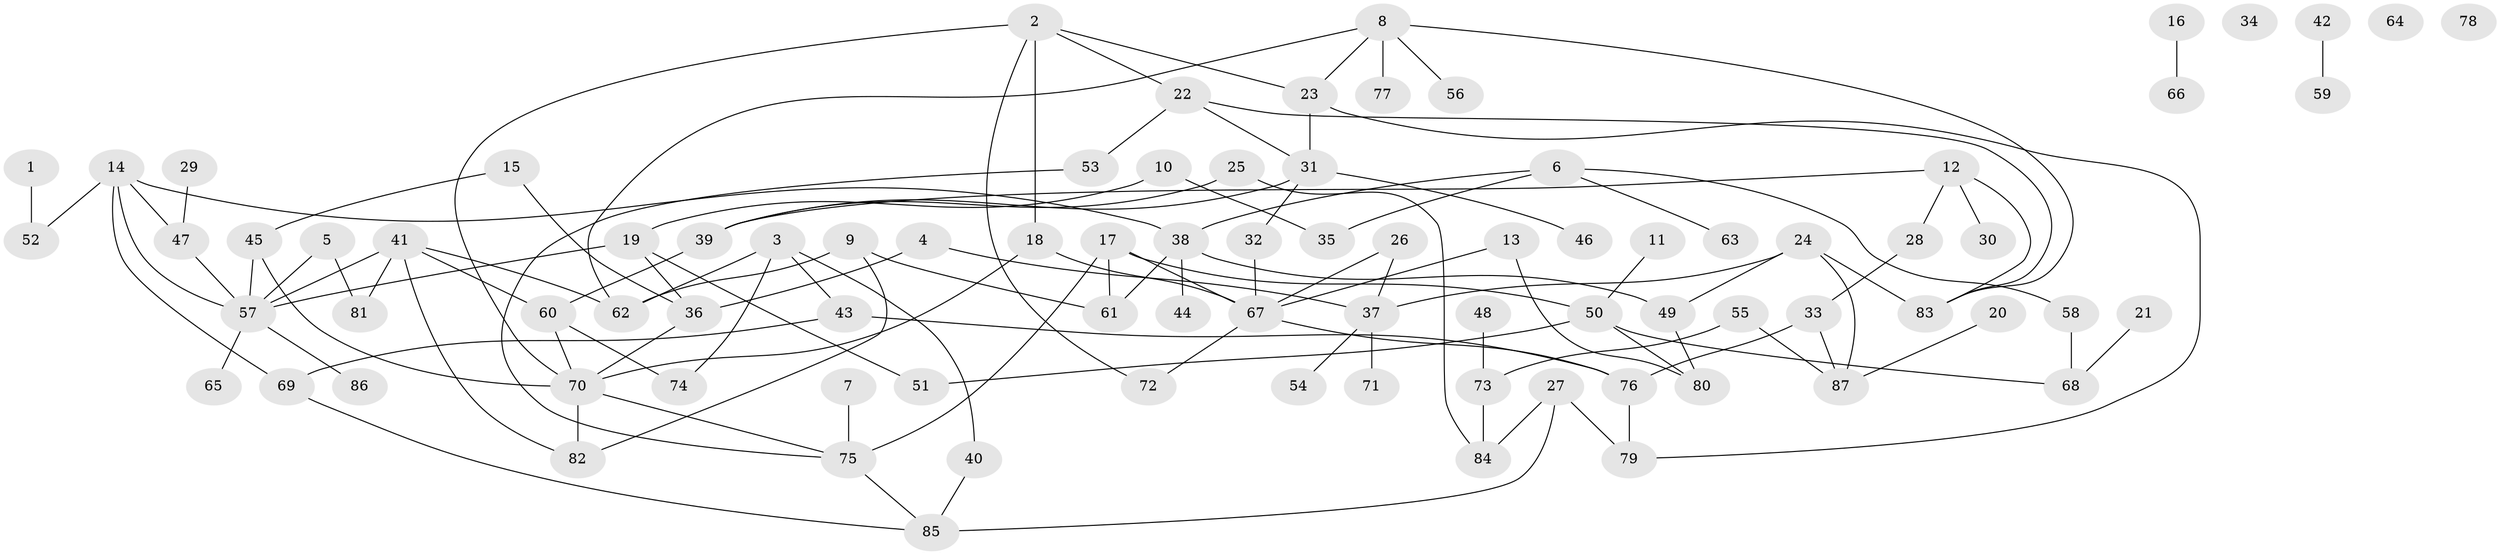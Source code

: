 // coarse degree distribution, {5: 0.06666666666666667, 6: 0.13333333333333333, 9: 0.03333333333333333, 4: 0.3, 3: 0.23333333333333334, 2: 0.2, 8: 0.03333333333333333}
// Generated by graph-tools (version 1.1) at 2025/48/03/04/25 22:48:16]
// undirected, 87 vertices, 119 edges
graph export_dot {
  node [color=gray90,style=filled];
  1;
  2;
  3;
  4;
  5;
  6;
  7;
  8;
  9;
  10;
  11;
  12;
  13;
  14;
  15;
  16;
  17;
  18;
  19;
  20;
  21;
  22;
  23;
  24;
  25;
  26;
  27;
  28;
  29;
  30;
  31;
  32;
  33;
  34;
  35;
  36;
  37;
  38;
  39;
  40;
  41;
  42;
  43;
  44;
  45;
  46;
  47;
  48;
  49;
  50;
  51;
  52;
  53;
  54;
  55;
  56;
  57;
  58;
  59;
  60;
  61;
  62;
  63;
  64;
  65;
  66;
  67;
  68;
  69;
  70;
  71;
  72;
  73;
  74;
  75;
  76;
  77;
  78;
  79;
  80;
  81;
  82;
  83;
  84;
  85;
  86;
  87;
  1 -- 52;
  2 -- 18;
  2 -- 22;
  2 -- 23;
  2 -- 70;
  2 -- 72;
  3 -- 40;
  3 -- 43;
  3 -- 62;
  3 -- 74;
  4 -- 36;
  4 -- 37;
  5 -- 57;
  5 -- 81;
  6 -- 35;
  6 -- 38;
  6 -- 58;
  6 -- 63;
  7 -- 75;
  8 -- 23;
  8 -- 56;
  8 -- 62;
  8 -- 77;
  8 -- 83;
  9 -- 61;
  9 -- 62;
  9 -- 82;
  10 -- 19;
  10 -- 35;
  11 -- 50;
  12 -- 28;
  12 -- 30;
  12 -- 39;
  12 -- 83;
  13 -- 67;
  13 -- 80;
  14 -- 38;
  14 -- 47;
  14 -- 52;
  14 -- 57;
  14 -- 69;
  15 -- 36;
  15 -- 45;
  16 -- 66;
  17 -- 50;
  17 -- 61;
  17 -- 67;
  17 -- 75;
  18 -- 67;
  18 -- 70;
  19 -- 36;
  19 -- 51;
  19 -- 57;
  20 -- 87;
  21 -- 68;
  22 -- 31;
  22 -- 53;
  22 -- 83;
  23 -- 31;
  23 -- 79;
  24 -- 37;
  24 -- 49;
  24 -- 83;
  24 -- 87;
  25 -- 39;
  25 -- 84;
  26 -- 37;
  26 -- 67;
  27 -- 79;
  27 -- 84;
  27 -- 85;
  28 -- 33;
  29 -- 47;
  31 -- 32;
  31 -- 39;
  31 -- 46;
  32 -- 67;
  33 -- 76;
  33 -- 87;
  36 -- 70;
  37 -- 54;
  37 -- 71;
  38 -- 44;
  38 -- 49;
  38 -- 61;
  39 -- 60;
  40 -- 85;
  41 -- 57;
  41 -- 60;
  41 -- 62;
  41 -- 81;
  41 -- 82;
  42 -- 59;
  43 -- 69;
  43 -- 76;
  45 -- 57;
  45 -- 70;
  47 -- 57;
  48 -- 73;
  49 -- 80;
  50 -- 51;
  50 -- 68;
  50 -- 80;
  53 -- 75;
  55 -- 73;
  55 -- 87;
  57 -- 65;
  57 -- 86;
  58 -- 68;
  60 -- 70;
  60 -- 74;
  67 -- 72;
  67 -- 76;
  69 -- 85;
  70 -- 75;
  70 -- 82;
  73 -- 84;
  75 -- 85;
  76 -- 79;
}
